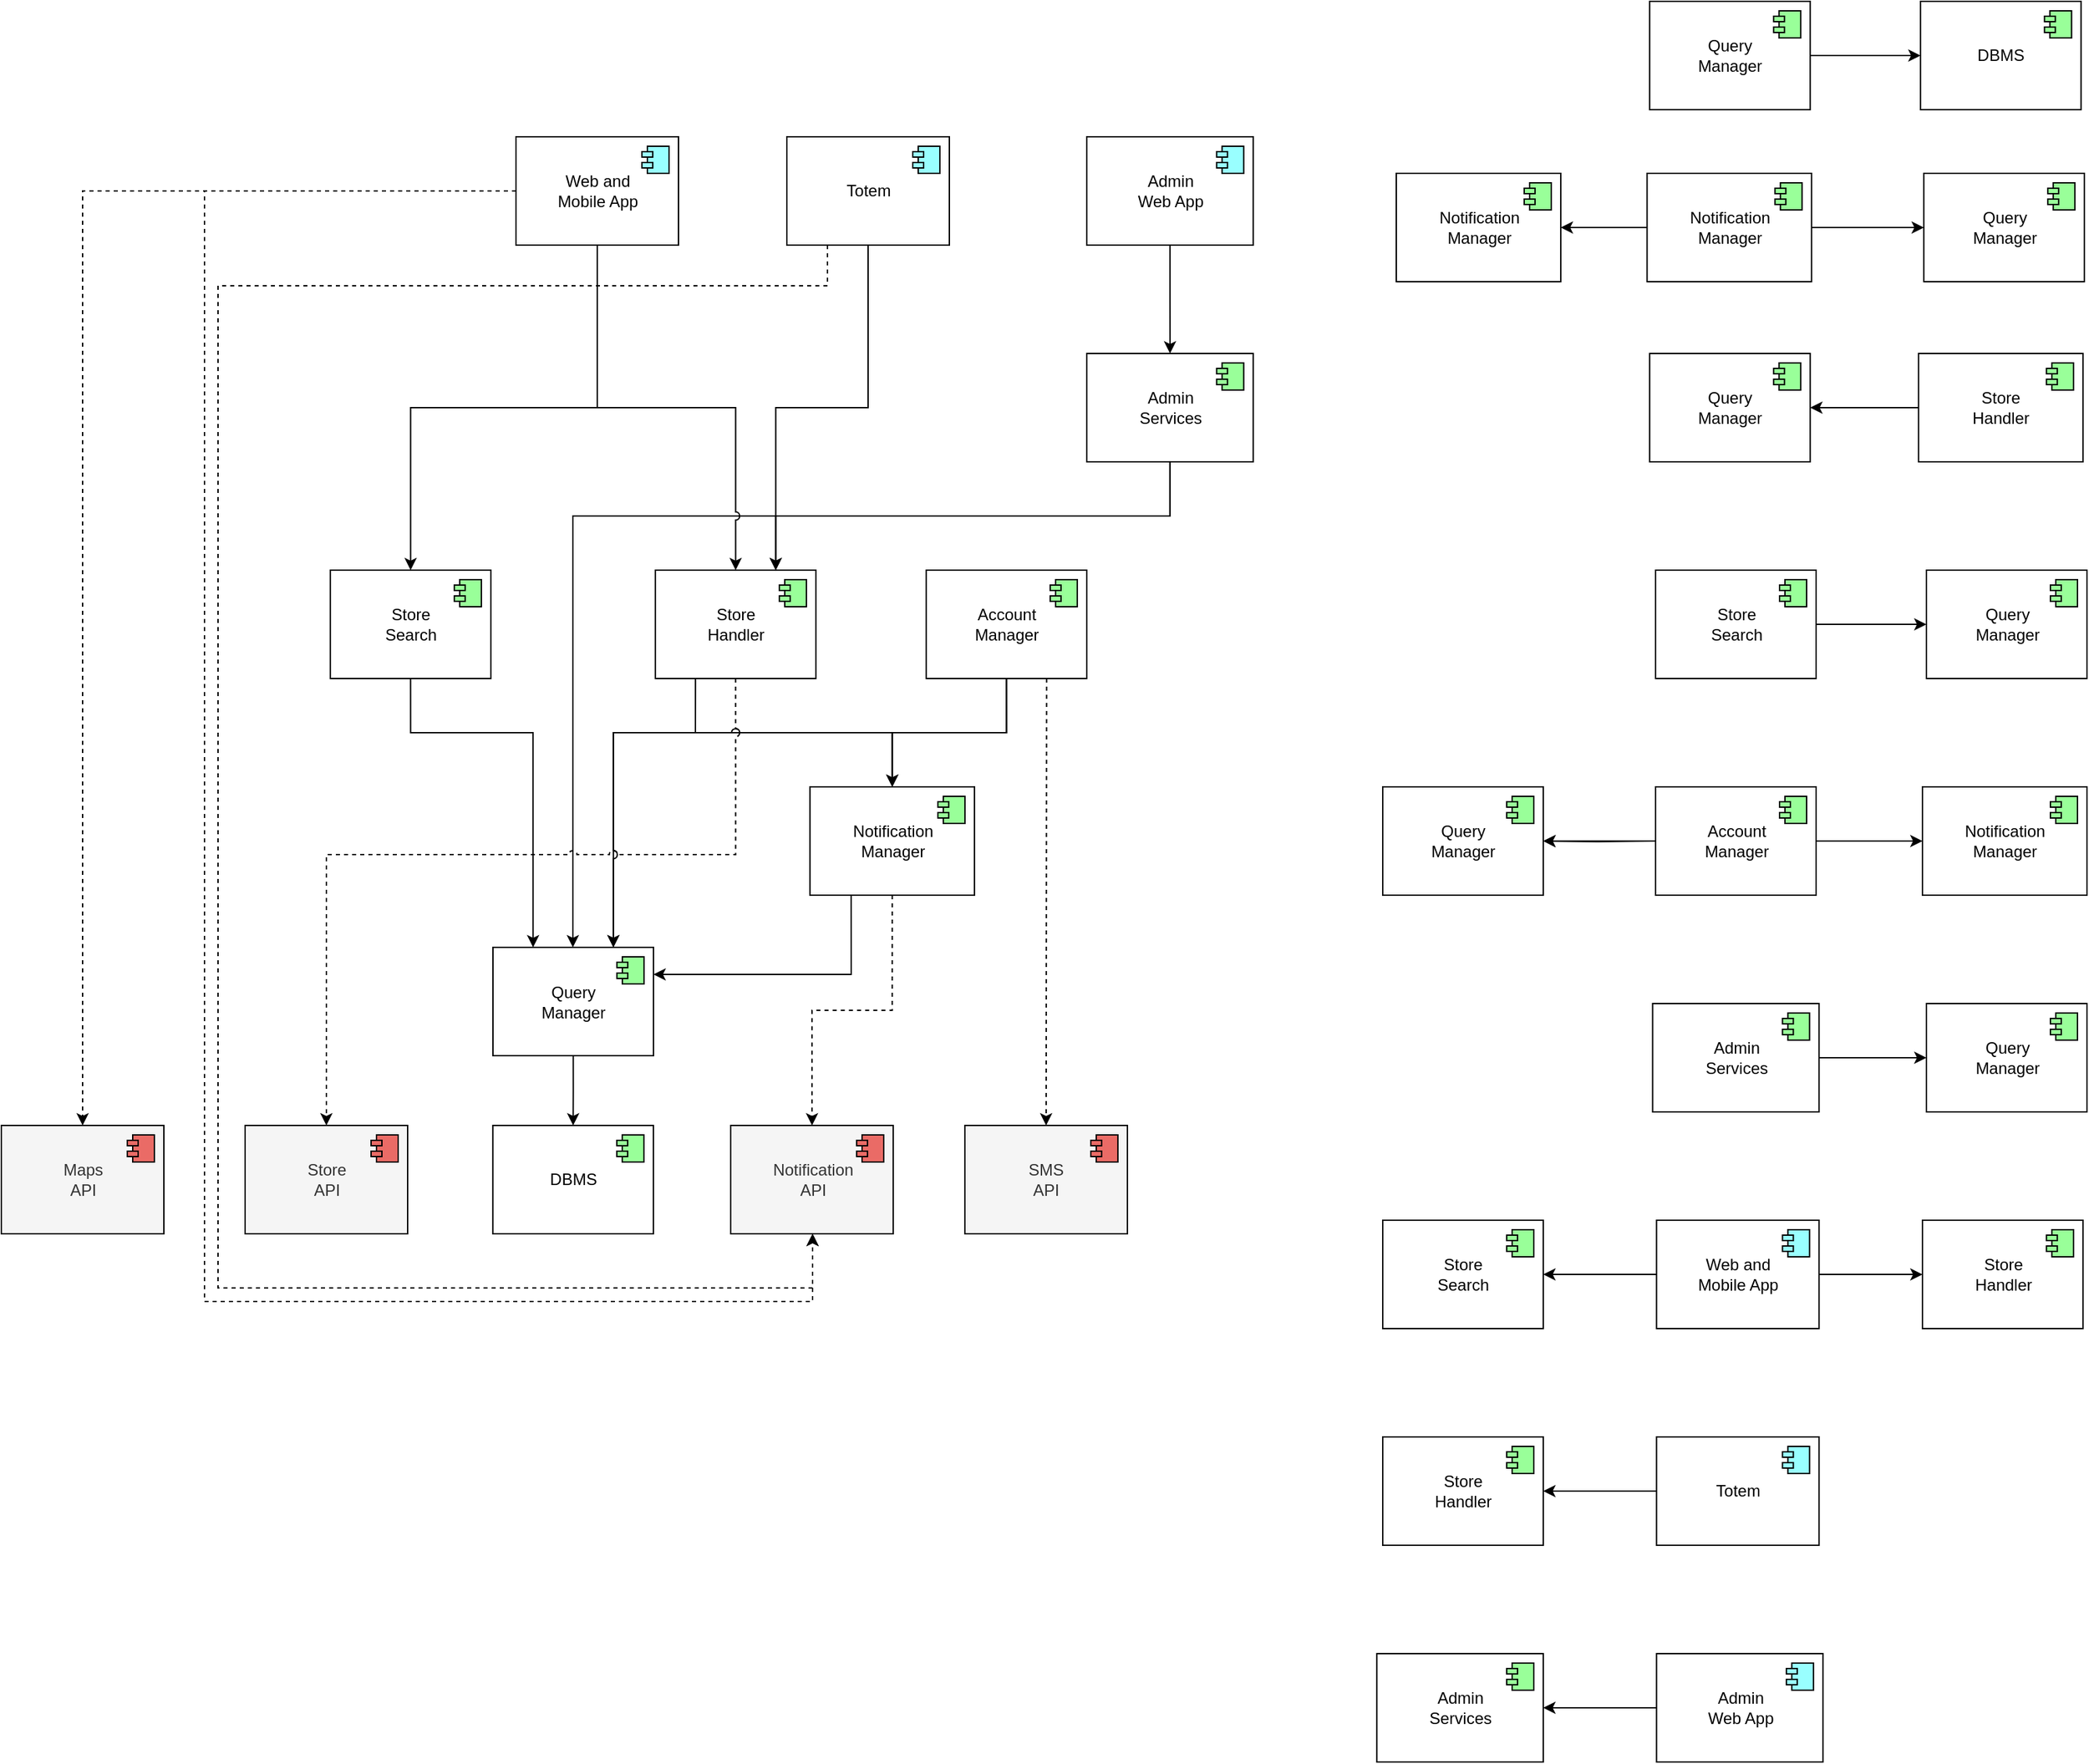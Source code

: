 <mxfile version="13.10.0" type="embed">
    <diagram id="oDtpSjCue6Inc8pLmB_0" name="Page-1">
        <mxGraphModel dx="1736" dy="770" grid="1" gridSize="10" guides="1" tooltips="1" connect="1" arrows="1" fold="1" page="1" pageScale="1" pageWidth="1169" pageHeight="827" math="0" shadow="0">
            <root>
                <mxCell id="0"/>
                <mxCell id="1" parent="0"/>
                <mxCell id="_uvDosQhG26MJ5YTShao-1" style="edgeStyle=orthogonalEdgeStyle;rounded=0;orthogonalLoop=1;jettySize=auto;html=1;exitX=0.5;exitY=1;exitDx=0;exitDy=0;" parent="1" source="_uvDosQhG26MJ5YTShao-2" target="_uvDosQhG26MJ5YTShao-4" edge="1">
                    <mxGeometry relative="1" as="geometry"/>
                </mxCell>
                <mxCell id="_uvDosQhG26MJ5YTShao-2" value="Query&lt;br&gt;Manager" style="html=1;dropTarget=0;" parent="1" vertex="1">
                    <mxGeometry x="223.0" y="1318.5" width="118.55" height="80" as="geometry"/>
                </mxCell>
                <mxCell id="_uvDosQhG26MJ5YTShao-3" value="" style="shape=module;jettyWidth=8;jettyHeight=4;fillColor=#99FF99;" parent="_uvDosQhG26MJ5YTShao-2" vertex="1">
                    <mxGeometry x="1" width="20" height="20" relative="1" as="geometry">
                        <mxPoint x="-27" y="7" as="offset"/>
                    </mxGeometry>
                </mxCell>
                <mxCell id="_uvDosQhG26MJ5YTShao-4" value="DBMS" style="html=1;dropTarget=0;" parent="1" vertex="1">
                    <mxGeometry x="222.9" y="1450" width="118.55" height="80" as="geometry"/>
                </mxCell>
                <mxCell id="_uvDosQhG26MJ5YTShao-5" value="" style="shape=module;jettyWidth=8;jettyHeight=4;fillColor=#99FF99;" parent="_uvDosQhG26MJ5YTShao-4" vertex="1">
                    <mxGeometry x="1" width="20" height="20" relative="1" as="geometry">
                        <mxPoint x="-27" y="7" as="offset"/>
                    </mxGeometry>
                </mxCell>
                <mxCell id="_uvDosQhG26MJ5YTShao-6" style="edgeStyle=orthogonalEdgeStyle;rounded=0;orthogonalLoop=1;jettySize=auto;html=1;exitX=0.5;exitY=1;exitDx=0;exitDy=0;entryX=0.75;entryY=0;entryDx=0;entryDy=0;" parent="1" source="_uvDosQhG26MJ5YTShao-8" target="_uvDosQhG26MJ5YTShao-13" edge="1">
                    <mxGeometry relative="1" as="geometry">
                        <Array as="points">
                            <mxPoint x="723" y="1000"/>
                            <mxPoint x="432" y="1000"/>
                        </Array>
                    </mxGeometry>
                </mxCell>
                <mxCell id="_uvDosQhG26MJ5YTShao-7" style="edgeStyle=orthogonalEdgeStyle;rounded=0;jumpStyle=arc;orthogonalLoop=1;jettySize=auto;html=1;exitX=0.5;exitY=1;exitDx=0;exitDy=0;" parent="1" source="_uvDosQhG26MJ5YTShao-8" target="_uvDosQhG26MJ5YTShao-2" edge="1">
                    <mxGeometry relative="1" as="geometry">
                        <Array as="points">
                            <mxPoint x="723" y="1000"/>
                            <mxPoint x="282" y="1000"/>
                        </Array>
                    </mxGeometry>
                </mxCell>
                <mxCell id="_uvDosQhG26MJ5YTShao-8" value="Admin&lt;br&gt;Services" style="html=1;dropTarget=0;" parent="1" vertex="1">
                    <mxGeometry x="661.45" y="880" width="122.9" height="80" as="geometry"/>
                </mxCell>
                <mxCell id="_uvDosQhG26MJ5YTShao-9" value="" style="shape=module;jettyWidth=8;jettyHeight=4;fillColor=#99FF99;" parent="_uvDosQhG26MJ5YTShao-8" vertex="1">
                    <mxGeometry x="1" width="20" height="20" relative="1" as="geometry">
                        <mxPoint x="-27" y="7" as="offset"/>
                    </mxGeometry>
                </mxCell>
                <mxCell id="_uvDosQhG26MJ5YTShao-10" style="edgeStyle=orthogonalEdgeStyle;rounded=0;orthogonalLoop=1;jettySize=auto;html=1;exitX=0.25;exitY=1;exitDx=0;exitDy=0;entryX=0.75;entryY=0;entryDx=0;entryDy=0;" parent="1" source="_uvDosQhG26MJ5YTShao-13" target="_uvDosQhG26MJ5YTShao-2" edge="1">
                    <mxGeometry relative="1" as="geometry">
                        <Array as="points">
                            <mxPoint x="373" y="1160"/>
                            <mxPoint x="312" y="1160"/>
                        </Array>
                    </mxGeometry>
                </mxCell>
                <mxCell id="_uvDosQhG26MJ5YTShao-11" style="edgeStyle=orthogonalEdgeStyle;rounded=0;orthogonalLoop=1;jettySize=auto;html=1;exitX=0.25;exitY=1;exitDx=0;exitDy=0;entryX=0.5;entryY=0;entryDx=0;entryDy=0;" parent="1" source="_uvDosQhG26MJ5YTShao-13" target="_uvDosQhG26MJ5YTShao-24" edge="1">
                    <mxGeometry relative="1" as="geometry">
                        <Array as="points">
                            <mxPoint x="373" y="1160"/>
                            <mxPoint x="518" y="1160"/>
                        </Array>
                    </mxGeometry>
                </mxCell>
                <mxCell id="_uvDosQhG26MJ5YTShao-12" style="edgeStyle=orthogonalEdgeStyle;rounded=0;jumpStyle=arc;orthogonalLoop=1;jettySize=auto;html=1;exitX=0.5;exitY=1;exitDx=0;exitDy=0;dashed=1;entryX=0.5;entryY=0;entryDx=0;entryDy=0;" parent="1" source="_uvDosQhG26MJ5YTShao-13" target="_uvDosQhG26MJ5YTShao-28" edge="1">
                    <mxGeometry relative="1" as="geometry">
                        <Array as="points">
                            <mxPoint x="402" y="1250"/>
                            <mxPoint x="100" y="1250"/>
                        </Array>
                    </mxGeometry>
                </mxCell>
                <mxCell id="_uvDosQhG26MJ5YTShao-13" value="Store&lt;br&gt;Handler" style="html=1;dropTarget=0;" parent="1" vertex="1">
                    <mxGeometry x="342.9" y="1040" width="118.55" height="80" as="geometry"/>
                </mxCell>
                <mxCell id="_uvDosQhG26MJ5YTShao-14" value="" style="shape=module;jettyWidth=8;jettyHeight=4;fillColor=#99FF99;" parent="_uvDosQhG26MJ5YTShao-13" vertex="1">
                    <mxGeometry x="1" width="20" height="20" relative="1" as="geometry">
                        <mxPoint x="-27" y="7" as="offset"/>
                    </mxGeometry>
                </mxCell>
                <mxCell id="_uvDosQhG26MJ5YTShao-15" style="edgeStyle=orthogonalEdgeStyle;rounded=0;orthogonalLoop=1;jettySize=auto;html=1;exitX=0.5;exitY=1;exitDx=0;exitDy=0;entryX=0.25;entryY=0;entryDx=0;entryDy=0;" parent="1" source="_uvDosQhG26MJ5YTShao-16" target="_uvDosQhG26MJ5YTShao-2" edge="1">
                    <mxGeometry relative="1" as="geometry">
                        <Array as="points">
                            <mxPoint x="162" y="1160"/>
                            <mxPoint x="253" y="1160"/>
                        </Array>
                    </mxGeometry>
                </mxCell>
                <mxCell id="_uvDosQhG26MJ5YTShao-16" value="Store&lt;br&gt;Search" style="html=1;dropTarget=0;" parent="1" vertex="1">
                    <mxGeometry x="102.9" y="1040" width="118.55" height="80" as="geometry"/>
                </mxCell>
                <mxCell id="_uvDosQhG26MJ5YTShao-17" value="" style="shape=module;jettyWidth=8;jettyHeight=4;fillColor=#99FF99;" parent="_uvDosQhG26MJ5YTShao-16" vertex="1">
                    <mxGeometry x="1" width="20" height="20" relative="1" as="geometry">
                        <mxPoint x="-27" y="7" as="offset"/>
                    </mxGeometry>
                </mxCell>
                <mxCell id="_uvDosQhG26MJ5YTShao-18" style="edgeStyle=orthogonalEdgeStyle;rounded=0;orthogonalLoop=1;jettySize=auto;html=1;exitX=0.5;exitY=1;exitDx=0;exitDy=0;jumpStyle=arc;entryX=0.75;entryY=0;entryDx=0;entryDy=0;" parent="1" source="_uvDosQhG26MJ5YTShao-21" target="_uvDosQhG26MJ5YTShao-2" edge="1">
                    <mxGeometry relative="1" as="geometry">
                        <Array as="points">
                            <mxPoint x="602" y="1160"/>
                            <mxPoint x="312" y="1160"/>
                        </Array>
                    </mxGeometry>
                </mxCell>
                <mxCell id="_uvDosQhG26MJ5YTShao-19" style="edgeStyle=orthogonalEdgeStyle;rounded=0;orthogonalLoop=1;jettySize=auto;html=1;exitX=0.5;exitY=1;exitDx=0;exitDy=0;" parent="1" source="_uvDosQhG26MJ5YTShao-21" target="_uvDosQhG26MJ5YTShao-24" edge="1">
                    <mxGeometry relative="1" as="geometry"/>
                </mxCell>
                <mxCell id="_uvDosQhG26MJ5YTShao-20" style="edgeStyle=orthogonalEdgeStyle;rounded=0;jumpStyle=arc;orthogonalLoop=1;jettySize=auto;html=1;exitX=0.75;exitY=1;exitDx=0;exitDy=0;entryX=0.5;entryY=0;entryDx=0;entryDy=0;dashed=1;" parent="1" source="_uvDosQhG26MJ5YTShao-21" target="_uvDosQhG26MJ5YTShao-30" edge="1">
                    <mxGeometry relative="1" as="geometry"/>
                </mxCell>
                <mxCell id="_uvDosQhG26MJ5YTShao-21" value="Account&lt;br&gt;Manager" style="html=1;dropTarget=0;" parent="1" vertex="1">
                    <mxGeometry x="542.9" y="1040" width="118.55" height="80" as="geometry"/>
                </mxCell>
                <mxCell id="_uvDosQhG26MJ5YTShao-22" value="" style="shape=module;jettyWidth=8;jettyHeight=4;fillColor=#99FF99;" parent="_uvDosQhG26MJ5YTShao-21" vertex="1">
                    <mxGeometry x="1" width="20" height="20" relative="1" as="geometry">
                        <mxPoint x="-27" y="7" as="offset"/>
                    </mxGeometry>
                </mxCell>
                <mxCell id="_uvDosQhG26MJ5YTShao-23" style="edgeStyle=orthogonalEdgeStyle;rounded=0;jumpStyle=arc;orthogonalLoop=1;jettySize=auto;html=1;exitX=0.5;exitY=1;exitDx=0;exitDy=0;dashed=1;" parent="1" source="_uvDosQhG26MJ5YTShao-24" target="_uvDosQhG26MJ5YTShao-26" edge="1">
                    <mxGeometry relative="1" as="geometry"/>
                </mxCell>
                <mxCell id="13" style="edgeStyle=orthogonalEdgeStyle;rounded=0;orthogonalLoop=1;jettySize=auto;html=1;exitX=0.25;exitY=1;exitDx=0;exitDy=0;entryX=1;entryY=0.25;entryDx=0;entryDy=0;" edge="1" parent="1" source="_uvDosQhG26MJ5YTShao-24" target="_uvDosQhG26MJ5YTShao-2">
                    <mxGeometry relative="1" as="geometry"/>
                </mxCell>
                <mxCell id="_uvDosQhG26MJ5YTShao-24" value="Notification&lt;br&gt;Manager" style="html=1;dropTarget=0;" parent="1" vertex="1">
                    <mxGeometry x="457.1" y="1200" width="121.45" height="80" as="geometry"/>
                </mxCell>
                <mxCell id="_uvDosQhG26MJ5YTShao-25" value="" style="shape=module;jettyWidth=8;jettyHeight=4;fillColor=#99FF99;" parent="_uvDosQhG26MJ5YTShao-24" vertex="1">
                    <mxGeometry x="1" width="20" height="20" relative="1" as="geometry">
                        <mxPoint x="-27" y="7" as="offset"/>
                    </mxGeometry>
                </mxCell>
                <mxCell id="_uvDosQhG26MJ5YTShao-26" value="Notification&lt;br&gt;API" style="html=1;dropTarget=0;fillColor=#f5f5f5;fontColor=#333333;" parent="1" vertex="1">
                    <mxGeometry x="398.55" y="1450" width="120" height="80" as="geometry"/>
                </mxCell>
                <mxCell id="_uvDosQhG26MJ5YTShao-27" value="" style="shape=module;jettyWidth=8;jettyHeight=4;fillColor=#EA6B66;" parent="_uvDosQhG26MJ5YTShao-26" vertex="1">
                    <mxGeometry x="1" width="20" height="20" relative="1" as="geometry">
                        <mxPoint x="-27" y="7" as="offset"/>
                    </mxGeometry>
                </mxCell>
                <mxCell id="_uvDosQhG26MJ5YTShao-28" value="Store&lt;br&gt;API" style="html=1;dropTarget=0;fillColor=#f5f5f5;fontColor=#333333;" parent="1" vertex="1">
                    <mxGeometry x="40" y="1450" width="120" height="80" as="geometry"/>
                </mxCell>
                <mxCell id="_uvDosQhG26MJ5YTShao-29" value="" style="shape=module;jettyWidth=8;jettyHeight=4;fillColor=#EA6B66;" parent="_uvDosQhG26MJ5YTShao-28" vertex="1">
                    <mxGeometry x="1" width="20" height="20" relative="1" as="geometry">
                        <mxPoint x="-27" y="7" as="offset"/>
                    </mxGeometry>
                </mxCell>
                <mxCell id="_uvDosQhG26MJ5YTShao-30" value="SMS&lt;br&gt;API" style="html=1;dropTarget=0;fillColor=#f5f5f5;fontColor=#333333;" parent="1" vertex="1">
                    <mxGeometry x="571.45" y="1450" width="120" height="80" as="geometry"/>
                </mxCell>
                <mxCell id="_uvDosQhG26MJ5YTShao-31" value="" style="shape=module;jettyWidth=8;jettyHeight=4;fillColor=#EA6B66;" parent="_uvDosQhG26MJ5YTShao-30" vertex="1">
                    <mxGeometry x="1" width="20" height="20" relative="1" as="geometry">
                        <mxPoint x="-27" y="7" as="offset"/>
                    </mxGeometry>
                </mxCell>
                <mxCell id="_uvDosQhG26MJ5YTShao-36" style="edgeStyle=orthogonalEdgeStyle;rounded=0;orthogonalLoop=1;jettySize=auto;html=1;exitX=1;exitY=0.5;exitDx=0;exitDy=0;" parent="1" source="_uvDosQhG26MJ5YTShao-32" target="_uvDosQhG26MJ5YTShao-34" edge="1">
                    <mxGeometry relative="1" as="geometry"/>
                </mxCell>
                <mxCell id="_uvDosQhG26MJ5YTShao-32" value="Query&lt;br&gt;Manager" style="html=1;dropTarget=0;" parent="1" vertex="1">
                    <mxGeometry x="1077.1" y="620" width="118.55" height="80" as="geometry"/>
                </mxCell>
                <mxCell id="_uvDosQhG26MJ5YTShao-33" value="" style="shape=module;jettyWidth=8;jettyHeight=4;fillColor=#99FF99;" parent="_uvDosQhG26MJ5YTShao-32" vertex="1">
                    <mxGeometry x="1" width="20" height="20" relative="1" as="geometry">
                        <mxPoint x="-27" y="7" as="offset"/>
                    </mxGeometry>
                </mxCell>
                <mxCell id="_uvDosQhG26MJ5YTShao-34" value="DBMS" style="html=1;dropTarget=0;" parent="1" vertex="1">
                    <mxGeometry x="1277.1" y="620" width="118.55" height="80" as="geometry"/>
                </mxCell>
                <mxCell id="_uvDosQhG26MJ5YTShao-35" value="" style="shape=module;jettyWidth=8;jettyHeight=4;fillColor=#99FF99;" parent="_uvDosQhG26MJ5YTShao-34" vertex="1">
                    <mxGeometry x="1" width="20" height="20" relative="1" as="geometry">
                        <mxPoint x="-27" y="7" as="offset"/>
                    </mxGeometry>
                </mxCell>
                <mxCell id="_uvDosQhG26MJ5YTShao-44" style="edgeStyle=orthogonalEdgeStyle;rounded=0;orthogonalLoop=1;jettySize=auto;html=1;exitX=0;exitY=0.5;exitDx=0;exitDy=0;" parent="1" source="_uvDosQhG26MJ5YTShao-37" target="_uvDosQhG26MJ5YTShao-39" edge="1">
                    <mxGeometry relative="1" as="geometry"/>
                </mxCell>
                <mxCell id="_uvDosQhG26MJ5YTShao-37" value="Store&lt;br&gt;Handler" style="html=1;dropTarget=0;" parent="1" vertex="1">
                    <mxGeometry x="1275.65" y="880" width="121.45" height="80" as="geometry"/>
                </mxCell>
                <mxCell id="_uvDosQhG26MJ5YTShao-38" value="" style="shape=module;jettyWidth=8;jettyHeight=4;fillColor=#99FF99;" parent="_uvDosQhG26MJ5YTShao-37" vertex="1">
                    <mxGeometry x="1" width="20" height="20" relative="1" as="geometry">
                        <mxPoint x="-27" y="7" as="offset"/>
                    </mxGeometry>
                </mxCell>
                <mxCell id="_uvDosQhG26MJ5YTShao-39" value="Query&lt;br&gt;Manager" style="html=1;dropTarget=0;" parent="1" vertex="1">
                    <mxGeometry x="1077.1" y="880" width="118.55" height="80" as="geometry"/>
                </mxCell>
                <mxCell id="_uvDosQhG26MJ5YTShao-40" value="" style="shape=module;jettyWidth=8;jettyHeight=4;fillColor=#99FF99;" parent="_uvDosQhG26MJ5YTShao-39" vertex="1">
                    <mxGeometry x="1" width="20" height="20" relative="1" as="geometry">
                        <mxPoint x="-27" y="7" as="offset"/>
                    </mxGeometry>
                </mxCell>
                <mxCell id="_uvDosQhG26MJ5YTShao-50" style="edgeStyle=orthogonalEdgeStyle;rounded=0;orthogonalLoop=1;jettySize=auto;html=1;exitX=1;exitY=0.5;exitDx=0;exitDy=0;" parent="1" source="_uvDosQhG26MJ5YTShao-46" target="_uvDosQhG26MJ5YTShao-48" edge="1">
                    <mxGeometry relative="1" as="geometry"/>
                </mxCell>
                <mxCell id="_uvDosQhG26MJ5YTShao-46" value="Store&lt;br&gt;Search" style="html=1;dropTarget=0;" parent="1" vertex="1">
                    <mxGeometry x="1081.45" y="1040" width="118.55" height="80" as="geometry"/>
                </mxCell>
                <mxCell id="_uvDosQhG26MJ5YTShao-47" value="" style="shape=module;jettyWidth=8;jettyHeight=4;fillColor=#99FF99;" parent="_uvDosQhG26MJ5YTShao-46" vertex="1">
                    <mxGeometry x="1" width="20" height="20" relative="1" as="geometry">
                        <mxPoint x="-27" y="7" as="offset"/>
                    </mxGeometry>
                </mxCell>
                <mxCell id="_uvDosQhG26MJ5YTShao-48" value="Query&lt;br&gt;Manager" style="html=1;dropTarget=0;" parent="1" vertex="1">
                    <mxGeometry x="1281.45" y="1040" width="118.55" height="80" as="geometry"/>
                </mxCell>
                <mxCell id="_uvDosQhG26MJ5YTShao-49" value="" style="shape=module;jettyWidth=8;jettyHeight=4;fillColor=#99FF99;" parent="_uvDosQhG26MJ5YTShao-48" vertex="1">
                    <mxGeometry x="1" width="20" height="20" relative="1" as="geometry">
                        <mxPoint x="-27" y="7" as="offset"/>
                    </mxGeometry>
                </mxCell>
                <mxCell id="_uvDosQhG26MJ5YTShao-61" value="" style="edgeStyle=orthogonalEdgeStyle;rounded=0;orthogonalLoop=1;jettySize=auto;html=1;" parent="1" source="_uvDosQhG26MJ5YTShao-51" target="_uvDosQhG26MJ5YTShao-57" edge="1">
                    <mxGeometry relative="1" as="geometry"/>
                </mxCell>
                <mxCell id="_uvDosQhG26MJ5YTShao-51" value="Account&lt;br&gt;Manager" style="html=1;dropTarget=0;" parent="1" vertex="1">
                    <mxGeometry x="1081.45" y="1200" width="118.55" height="80" as="geometry"/>
                </mxCell>
                <mxCell id="_uvDosQhG26MJ5YTShao-52" value="" style="shape=module;jettyWidth=8;jettyHeight=4;fillColor=#99FF99;" parent="_uvDosQhG26MJ5YTShao-51" vertex="1">
                    <mxGeometry x="1" width="20" height="20" relative="1" as="geometry">
                        <mxPoint x="-27" y="7" as="offset"/>
                    </mxGeometry>
                </mxCell>
                <mxCell id="_uvDosQhG26MJ5YTShao-53" style="edgeStyle=orthogonalEdgeStyle;rounded=0;orthogonalLoop=1;jettySize=auto;html=1;exitX=0;exitY=0.5;exitDx=0;exitDy=0;" parent="1" target="_uvDosQhG26MJ5YTShao-57" edge="1">
                    <mxGeometry relative="1" as="geometry">
                        <mxPoint x="1078.55" y="1240" as="sourcePoint"/>
                    </mxGeometry>
                </mxCell>
                <mxCell id="_uvDosQhG26MJ5YTShao-54" style="edgeStyle=orthogonalEdgeStyle;rounded=0;orthogonalLoop=1;jettySize=auto;html=1;" parent="1" source="_uvDosQhG26MJ5YTShao-51" target="_uvDosQhG26MJ5YTShao-59" edge="1">
                    <mxGeometry relative="1" as="geometry">
                        <mxPoint x="1200" y="1240" as="sourcePoint"/>
                    </mxGeometry>
                </mxCell>
                <mxCell id="_uvDosQhG26MJ5YTShao-57" value="Query&lt;br&gt;Manager" style="html=1;dropTarget=0;" parent="1" vertex="1">
                    <mxGeometry x="880" y="1200" width="118.55" height="80" as="geometry"/>
                </mxCell>
                <mxCell id="_uvDosQhG26MJ5YTShao-58" value="" style="shape=module;jettyWidth=8;jettyHeight=4;fillColor=#99FF99;" parent="_uvDosQhG26MJ5YTShao-57" vertex="1">
                    <mxGeometry x="1" width="20" height="20" relative="1" as="geometry">
                        <mxPoint x="-27" y="7" as="offset"/>
                    </mxGeometry>
                </mxCell>
                <mxCell id="_uvDosQhG26MJ5YTShao-59" value="Notification&lt;br&gt;Manager" style="html=1;dropTarget=0;" parent="1" vertex="1">
                    <mxGeometry x="1278.55" y="1200" width="121.45" height="80" as="geometry"/>
                </mxCell>
                <mxCell id="_uvDosQhG26MJ5YTShao-60" value="" style="shape=module;jettyWidth=8;jettyHeight=4;fillColor=#99FF99;" parent="_uvDosQhG26MJ5YTShao-59" vertex="1">
                    <mxGeometry x="1" width="20" height="20" relative="1" as="geometry">
                        <mxPoint x="-27" y="7" as="offset"/>
                    </mxGeometry>
                </mxCell>
                <mxCell id="_uvDosQhG26MJ5YTShao-70" style="edgeStyle=orthogonalEdgeStyle;rounded=0;orthogonalLoop=1;jettySize=auto;html=1;exitX=1;exitY=0.5;exitDx=0;exitDy=0;" parent="1" source="_uvDosQhG26MJ5YTShao-62" target="_uvDosQhG26MJ5YTShao-66" edge="1">
                    <mxGeometry relative="1" as="geometry"/>
                </mxCell>
                <mxCell id="_uvDosQhG26MJ5YTShao-62" value="Admin&lt;br&gt;Services" style="html=1;dropTarget=0;" parent="1" vertex="1">
                    <mxGeometry x="1079.28" y="1360" width="122.9" height="80" as="geometry"/>
                </mxCell>
                <mxCell id="_uvDosQhG26MJ5YTShao-63" value="" style="shape=module;jettyWidth=8;jettyHeight=4;fillColor=#99FF99;" parent="_uvDosQhG26MJ5YTShao-62" vertex="1">
                    <mxGeometry x="1" width="20" height="20" relative="1" as="geometry">
                        <mxPoint x="-27" y="7" as="offset"/>
                    </mxGeometry>
                </mxCell>
                <mxCell id="_uvDosQhG26MJ5YTShao-66" value="Query&lt;br&gt;Manager" style="html=1;dropTarget=0;" parent="1" vertex="1">
                    <mxGeometry x="1281.45" y="1360" width="118.55" height="80" as="geometry"/>
                </mxCell>
                <mxCell id="_uvDosQhG26MJ5YTShao-67" value="" style="shape=module;jettyWidth=8;jettyHeight=4;fillColor=#99FF99;" parent="_uvDosQhG26MJ5YTShao-66" vertex="1">
                    <mxGeometry x="1" width="20" height="20" relative="1" as="geometry">
                        <mxPoint x="-27" y="7" as="offset"/>
                    </mxGeometry>
                </mxCell>
                <mxCell id="_uvDosQhG26MJ5YTShao-79" style="edgeStyle=orthogonalEdgeStyle;rounded=0;orthogonalLoop=1;jettySize=auto;html=1;exitX=0.5;exitY=1;exitDx=0;exitDy=0;" parent="1" source="_uvDosQhG26MJ5YTShao-71" target="_uvDosQhG26MJ5YTShao-16" edge="1">
                    <mxGeometry relative="1" as="geometry"/>
                </mxCell>
                <mxCell id="_uvDosQhG26MJ5YTShao-80" style="edgeStyle=orthogonalEdgeStyle;rounded=0;orthogonalLoop=1;jettySize=auto;html=1;exitX=0.5;exitY=1;exitDx=0;exitDy=0;jumpStyle=arc;" parent="1" source="_uvDosQhG26MJ5YTShao-71" target="_uvDosQhG26MJ5YTShao-13" edge="1">
                    <mxGeometry relative="1" as="geometry"/>
                </mxCell>
                <mxCell id="_uvDosQhG26MJ5YTShao-84" style="edgeStyle=orthogonalEdgeStyle;rounded=0;orthogonalLoop=1;jettySize=auto;html=1;exitX=0;exitY=0.5;exitDx=0;exitDy=0;dashed=1;" parent="1" source="_uvDosQhG26MJ5YTShao-71" target="_uvDosQhG26MJ5YTShao-82" edge="1">
                    <mxGeometry relative="1" as="geometry"/>
                </mxCell>
                <mxCell id="_uvDosQhG26MJ5YTShao-85" style="edgeStyle=orthogonalEdgeStyle;rounded=0;orthogonalLoop=1;jettySize=auto;html=1;exitX=0;exitY=0.5;exitDx=0;exitDy=0;dashed=1;" parent="1" source="_uvDosQhG26MJ5YTShao-71" target="_uvDosQhG26MJ5YTShao-26" edge="1">
                    <mxGeometry relative="1" as="geometry">
                        <Array as="points">
                            <mxPoint x="10" y="760"/>
                            <mxPoint x="10" y="1580"/>
                            <mxPoint x="459" y="1580"/>
                        </Array>
                    </mxGeometry>
                </mxCell>
                <mxCell id="_uvDosQhG26MJ5YTShao-71" value="Web and&lt;br&gt;Mobile App" style="html=1;dropTarget=0;" parent="1" vertex="1">
                    <mxGeometry x="240" y="720" width="120" height="80" as="geometry"/>
                </mxCell>
                <mxCell id="_uvDosQhG26MJ5YTShao-72" value="" style="shape=module;jettyWidth=8;jettyHeight=4;fillColor=#99FFFF;" parent="_uvDosQhG26MJ5YTShao-71" vertex="1">
                    <mxGeometry x="1" width="20" height="20" relative="1" as="geometry">
                        <mxPoint x="-27" y="7" as="offset"/>
                    </mxGeometry>
                </mxCell>
                <mxCell id="_uvDosQhG26MJ5YTShao-78" style="edgeStyle=orthogonalEdgeStyle;rounded=0;orthogonalLoop=1;jettySize=auto;html=1;exitX=0.5;exitY=1;exitDx=0;exitDy=0;entryX=0.75;entryY=0;entryDx=0;entryDy=0;" parent="1" source="_uvDosQhG26MJ5YTShao-73" target="_uvDosQhG26MJ5YTShao-13" edge="1">
                    <mxGeometry relative="1" as="geometry"/>
                </mxCell>
                <mxCell id="_uvDosQhG26MJ5YTShao-86" style="edgeStyle=orthogonalEdgeStyle;rounded=0;orthogonalLoop=1;jettySize=auto;html=1;exitX=0.25;exitY=1;exitDx=0;exitDy=0;dashed=1;" parent="1" source="_uvDosQhG26MJ5YTShao-73" target="_uvDosQhG26MJ5YTShao-26" edge="1">
                    <mxGeometry relative="1" as="geometry">
                        <Array as="points">
                            <mxPoint x="470" y="830"/>
                            <mxPoint x="20" y="830"/>
                            <mxPoint x="20" y="1570"/>
                            <mxPoint x="459" y="1570"/>
                        </Array>
                    </mxGeometry>
                </mxCell>
                <mxCell id="_uvDosQhG26MJ5YTShao-73" value="Totem" style="html=1;dropTarget=0;" parent="1" vertex="1">
                    <mxGeometry x="440" y="720" width="120" height="80" as="geometry"/>
                </mxCell>
                <mxCell id="_uvDosQhG26MJ5YTShao-74" value="" style="shape=module;jettyWidth=8;jettyHeight=4;fillColor=#99FFFF;" parent="_uvDosQhG26MJ5YTShao-73" vertex="1">
                    <mxGeometry x="1" width="20" height="20" relative="1" as="geometry">
                        <mxPoint x="-27" y="7" as="offset"/>
                    </mxGeometry>
                </mxCell>
                <mxCell id="_uvDosQhG26MJ5YTShao-77" style="edgeStyle=orthogonalEdgeStyle;rounded=0;orthogonalLoop=1;jettySize=auto;html=1;exitX=0.5;exitY=1;exitDx=0;exitDy=0;" parent="1" source="_uvDosQhG26MJ5YTShao-75" target="_uvDosQhG26MJ5YTShao-8" edge="1">
                    <mxGeometry relative="1" as="geometry"/>
                </mxCell>
                <mxCell id="_uvDosQhG26MJ5YTShao-75" value="Admin&lt;br&gt;Web App" style="html=1;dropTarget=0;" parent="1" vertex="1">
                    <mxGeometry x="661.45" y="720" width="122.9" height="80" as="geometry"/>
                </mxCell>
                <mxCell id="_uvDosQhG26MJ5YTShao-76" value="" style="shape=module;jettyWidth=8;jettyHeight=4;fillColor=#99FFFF;" parent="_uvDosQhG26MJ5YTShao-75" vertex="1">
                    <mxGeometry x="1" width="20" height="20" relative="1" as="geometry">
                        <mxPoint x="-27" y="7" as="offset"/>
                    </mxGeometry>
                </mxCell>
                <mxCell id="_uvDosQhG26MJ5YTShao-82" value="Maps&lt;br&gt;API" style="html=1;dropTarget=0;fillColor=#f5f5f5;fontColor=#333333;" parent="1" vertex="1">
                    <mxGeometry x="-140" y="1450" width="120" height="80" as="geometry"/>
                </mxCell>
                <mxCell id="_uvDosQhG26MJ5YTShao-83" value="" style="shape=module;jettyWidth=8;jettyHeight=4;fillColor=#EA6B66;" parent="_uvDosQhG26MJ5YTShao-82" vertex="1">
                    <mxGeometry x="1" width="20" height="20" relative="1" as="geometry">
                        <mxPoint x="-27" y="7" as="offset"/>
                    </mxGeometry>
                </mxCell>
                <mxCell id="_uvDosQhG26MJ5YTShao-93" style="edgeStyle=orthogonalEdgeStyle;rounded=0;orthogonalLoop=1;jettySize=auto;html=1;exitX=0;exitY=0.5;exitDx=0;exitDy=0;" parent="1" source="_uvDosQhG26MJ5YTShao-87" target="_uvDosQhG26MJ5YTShao-89" edge="1">
                    <mxGeometry relative="1" as="geometry"/>
                </mxCell>
                <mxCell id="_uvDosQhG26MJ5YTShao-94" style="edgeStyle=orthogonalEdgeStyle;rounded=0;orthogonalLoop=1;jettySize=auto;html=1;exitX=1;exitY=0.5;exitDx=0;exitDy=0;" parent="1" source="_uvDosQhG26MJ5YTShao-87" target="_uvDosQhG26MJ5YTShao-91" edge="1">
                    <mxGeometry relative="1" as="geometry"/>
                </mxCell>
                <mxCell id="_uvDosQhG26MJ5YTShao-87" value="Web and&lt;br&gt;Mobile App" style="html=1;dropTarget=0;" parent="1" vertex="1">
                    <mxGeometry x="1082.18" y="1520" width="120" height="80" as="geometry"/>
                </mxCell>
                <mxCell id="_uvDosQhG26MJ5YTShao-88" value="" style="shape=module;jettyWidth=8;jettyHeight=4;fillColor=#99FFFF;" parent="_uvDosQhG26MJ5YTShao-87" vertex="1">
                    <mxGeometry x="1" width="20" height="20" relative="1" as="geometry">
                        <mxPoint x="-27" y="7" as="offset"/>
                    </mxGeometry>
                </mxCell>
                <mxCell id="_uvDosQhG26MJ5YTShao-89" value="Store&lt;br&gt;Search" style="html=1;dropTarget=0;" parent="1" vertex="1">
                    <mxGeometry x="880" y="1520" width="118.55" height="80" as="geometry"/>
                </mxCell>
                <mxCell id="_uvDosQhG26MJ5YTShao-90" value="" style="shape=module;jettyWidth=8;jettyHeight=4;fillColor=#99FF99;" parent="_uvDosQhG26MJ5YTShao-89" vertex="1">
                    <mxGeometry x="1" width="20" height="20" relative="1" as="geometry">
                        <mxPoint x="-27" y="7" as="offset"/>
                    </mxGeometry>
                </mxCell>
                <mxCell id="_uvDosQhG26MJ5YTShao-91" value="Store&lt;br&gt;Handler" style="html=1;dropTarget=0;" parent="1" vertex="1">
                    <mxGeometry x="1278.55" y="1520" width="118.55" height="80" as="geometry"/>
                </mxCell>
                <mxCell id="_uvDosQhG26MJ5YTShao-92" value="" style="shape=module;jettyWidth=8;jettyHeight=4;fillColor=#99FF99;" parent="_uvDosQhG26MJ5YTShao-91" vertex="1">
                    <mxGeometry x="1" width="20" height="20" relative="1" as="geometry">
                        <mxPoint x="-27" y="7" as="offset"/>
                    </mxGeometry>
                </mxCell>
                <mxCell id="_uvDosQhG26MJ5YTShao-99" style="edgeStyle=orthogonalEdgeStyle;rounded=0;orthogonalLoop=1;jettySize=auto;html=1;exitX=0;exitY=0.5;exitDx=0;exitDy=0;" parent="1" source="_uvDosQhG26MJ5YTShao-95" target="_uvDosQhG26MJ5YTShao-97" edge="1">
                    <mxGeometry relative="1" as="geometry"/>
                </mxCell>
                <mxCell id="_uvDosQhG26MJ5YTShao-95" value="Totem" style="html=1;dropTarget=0;" parent="1" vertex="1">
                    <mxGeometry x="1082.18" y="1680" width="120" height="80" as="geometry"/>
                </mxCell>
                <mxCell id="_uvDosQhG26MJ5YTShao-96" value="" style="shape=module;jettyWidth=8;jettyHeight=4;fillColor=#99FFFF;" parent="_uvDosQhG26MJ5YTShao-95" vertex="1">
                    <mxGeometry x="1" width="20" height="20" relative="1" as="geometry">
                        <mxPoint x="-27" y="7" as="offset"/>
                    </mxGeometry>
                </mxCell>
                <mxCell id="_uvDosQhG26MJ5YTShao-97" value="Store&lt;br&gt;Handler" style="html=1;dropTarget=0;" parent="1" vertex="1">
                    <mxGeometry x="880" y="1680" width="118.55" height="80" as="geometry"/>
                </mxCell>
                <mxCell id="_uvDosQhG26MJ5YTShao-98" value="" style="shape=module;jettyWidth=8;jettyHeight=4;fillColor=#99FF99;" parent="_uvDosQhG26MJ5YTShao-97" vertex="1">
                    <mxGeometry x="1" width="20" height="20" relative="1" as="geometry">
                        <mxPoint x="-27" y="7" as="offset"/>
                    </mxGeometry>
                </mxCell>
                <mxCell id="_uvDosQhG26MJ5YTShao-104" style="edgeStyle=orthogonalEdgeStyle;rounded=0;orthogonalLoop=1;jettySize=auto;html=1;exitX=0;exitY=0.5;exitDx=0;exitDy=0;" parent="1" source="_uvDosQhG26MJ5YTShao-100" target="_uvDosQhG26MJ5YTShao-102" edge="1">
                    <mxGeometry relative="1" as="geometry"/>
                </mxCell>
                <mxCell id="_uvDosQhG26MJ5YTShao-100" value="Admin&lt;br&gt;Web App" style="html=1;dropTarget=0;" parent="1" vertex="1">
                    <mxGeometry x="1082.18" y="1840" width="122.9" height="80" as="geometry"/>
                </mxCell>
                <mxCell id="_uvDosQhG26MJ5YTShao-101" value="" style="shape=module;jettyWidth=8;jettyHeight=4;fillColor=#99FFFF;" parent="_uvDosQhG26MJ5YTShao-100" vertex="1">
                    <mxGeometry x="1" width="20" height="20" relative="1" as="geometry">
                        <mxPoint x="-27" y="7" as="offset"/>
                    </mxGeometry>
                </mxCell>
                <mxCell id="_uvDosQhG26MJ5YTShao-102" value="Admin&lt;br&gt;Services" style="html=1;dropTarget=0;" parent="1" vertex="1">
                    <mxGeometry x="875.65" y="1840" width="122.9" height="80" as="geometry"/>
                </mxCell>
                <mxCell id="_uvDosQhG26MJ5YTShao-103" value="" style="shape=module;jettyWidth=8;jettyHeight=4;fillColor=#99FF99;" parent="_uvDosQhG26MJ5YTShao-102" vertex="1">
                    <mxGeometry x="1" width="20" height="20" relative="1" as="geometry">
                        <mxPoint x="-27" y="7" as="offset"/>
                    </mxGeometry>
                </mxCell>
                <mxCell id="2" value="Query&lt;br&gt;Manager" style="html=1;dropTarget=0;" vertex="1" parent="1">
                    <mxGeometry x="1279.55" y="747" width="118.55" height="80" as="geometry"/>
                </mxCell>
                <mxCell id="3" value="" style="shape=module;jettyWidth=8;jettyHeight=4;fillColor=#99FF99;" vertex="1" parent="2">
                    <mxGeometry x="1" width="20" height="20" relative="1" as="geometry">
                        <mxPoint x="-27" y="7" as="offset"/>
                    </mxGeometry>
                </mxCell>
                <mxCell id="6" style="edgeStyle=orthogonalEdgeStyle;rounded=0;orthogonalLoop=1;jettySize=auto;html=1;exitX=1;exitY=0.5;exitDx=0;exitDy=0;" edge="1" parent="1" source="4" target="2">
                    <mxGeometry relative="1" as="geometry"/>
                </mxCell>
                <mxCell id="11" style="edgeStyle=orthogonalEdgeStyle;rounded=0;orthogonalLoop=1;jettySize=auto;html=1;exitX=0;exitY=0.5;exitDx=0;exitDy=0;" edge="1" parent="1" source="4" target="9">
                    <mxGeometry relative="1" as="geometry"/>
                </mxCell>
                <mxCell id="4" value="Notification&lt;br&gt;Manager" style="html=1;dropTarget=0;" vertex="1" parent="1">
                    <mxGeometry x="1075.2" y="747" width="121.45" height="80" as="geometry"/>
                </mxCell>
                <mxCell id="5" value="" style="shape=module;jettyWidth=8;jettyHeight=4;fillColor=#99FF99;" vertex="1" parent="4">
                    <mxGeometry x="1" width="20" height="20" relative="1" as="geometry">
                        <mxPoint x="-27" y="7" as="offset"/>
                    </mxGeometry>
                </mxCell>
                <mxCell id="9" value="Notification&lt;br&gt;Manager" style="html=1;dropTarget=0;" vertex="1" parent="1">
                    <mxGeometry x="890" y="747" width="121.45" height="80" as="geometry"/>
                </mxCell>
                <mxCell id="10" value="" style="shape=module;jettyWidth=8;jettyHeight=4;fillColor=#99FF99;" vertex="1" parent="9">
                    <mxGeometry x="1" width="20" height="20" relative="1" as="geometry">
                        <mxPoint x="-27" y="7" as="offset"/>
                    </mxGeometry>
                </mxCell>
            </root>
        </mxGraphModel>
    </diagram>
</mxfile>